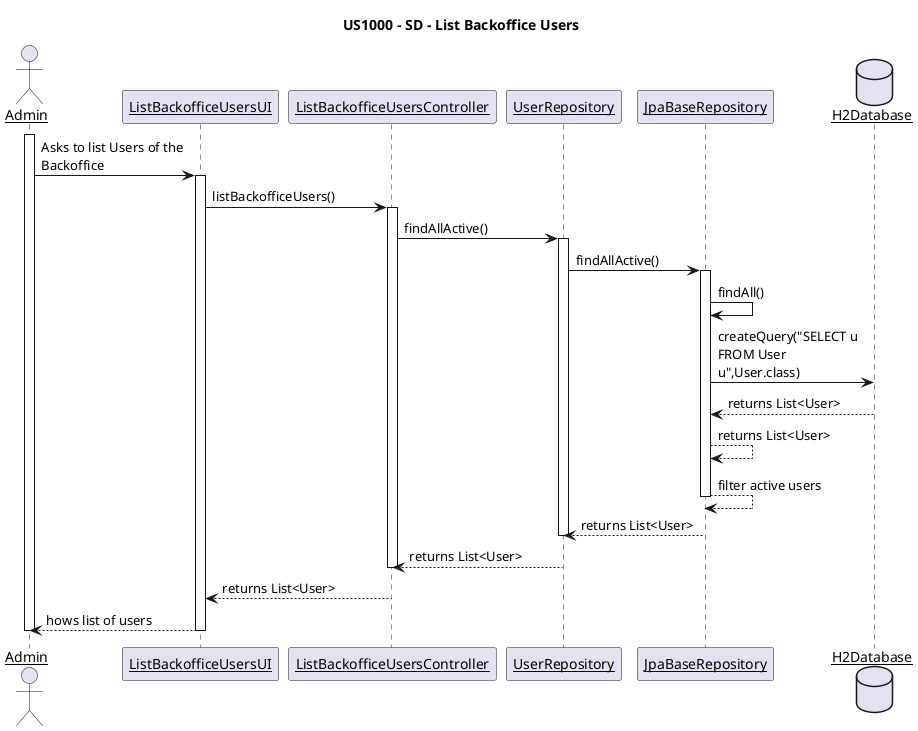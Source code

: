 @startuml
title US1000 - SD - List Backoffice Users
skinparam linetype ortho
skinparam maxmessagesize 150
skinparam sequenceParticipant underline

actor "Admin" as admin

participant "ListBackofficeUsersUI" as UI
participant "ListBackofficeUsersController" as C
participant "UserRepository" as R
participant "JpaBaseRepository" as RJPA
database "H2Database" as DB

activate admin
admin -> UI : Asks to list Users of the Backoffice
activate UI
UI -> C : listBackofficeUsers()
activate C
C -> R : findAllActive()
activate R
R -> RJPA : findAllActive()
activate RJPA
RJPA -> RJPA : findAll()
RJPA -> DB : createQuery("SELECT u FROM User u",User.class)
DB --> RJPA : returns List<User>
RJPA --> RJPA : returns List<User>
RJPA --> RJPA : filter active users
deactivate RJPA
RJPA --> R : returns List<User>
deactivate R
R --> C : returns List<User>
deactivate C
C --> UI : returns List<User>
UI --> admin : hows list of users
deactivate UI
deactivate admin
@enduml